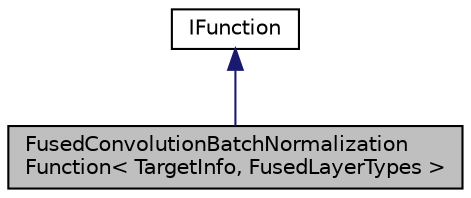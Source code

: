 digraph "FusedConvolutionBatchNormalizationFunction&lt; TargetInfo, FusedLayerTypes &gt;"
{
 // LATEX_PDF_SIZE
  edge [fontname="Helvetica",fontsize="10",labelfontname="Helvetica",labelfontsize="10"];
  node [fontname="Helvetica",fontsize="10",shape=record];
  Node1 [label="FusedConvolutionBatchNormalization\lFunction\< TargetInfo, FusedLayerTypes \>",height=0.2,width=0.4,color="black", fillcolor="grey75", style="filled", fontcolor="black",tooltip="Wrapper function to first apply {NE, CL}BatchNormalizationLayer on the weights and then run {NE,..."];
  Node2 -> Node1 [dir="back",color="midnightblue",fontsize="10",style="solid",fontname="Helvetica"];
  Node2 [label="IFunction",height=0.2,width=0.4,color="black", fillcolor="white", style="filled",URL="$classarm__compute_1_1_i_function.xhtml",tooltip="Base class for all functions."];
}
